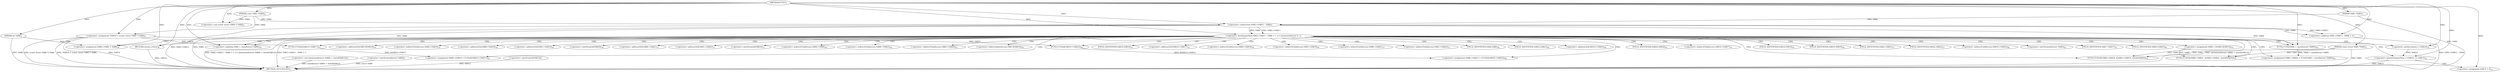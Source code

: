 digraph "FUN1" {  
"8" [label = <(METHOD,FUN1)<SUB>1</SUB>> ]
"108" [label = <(METHOD_RETURN,ANY)<SUB>1</SUB>> ]
"9" [label = <(PARAM,VAR1 *VAR2)<SUB>1</SUB>> ]
"10" [label = <(PARAM,const VAR3 *VAR4)<SUB>2</SUB>> ]
"11" [label = <(PARAM,const struct VAR5 *VAR5)<SUB>2</SUB>> ]
"12" [label = <(PARAM,int VAR6)<SUB>2</SUB>> ]
"16" [label = <(&lt;operator&gt;.assignment,*VAR10 = (const struct VAR9 *) VAR4)<SUB>5</SUB>> ]
"39" [label = <(&lt;operator&gt;.assignment,VAR8 = &amp;VAR13[VAR14])<SUB>10</SUB>> ]
"54" [label = <(&lt;operator&gt;.assignment,VAR8-&gt;VAR16 = FUN2(&amp;VAR10-&gt;VAR17))<SUB>15</SUB>> ]
"63" [label = <(FUN3,FUN3(&amp;VAR8-&gt;VAR18, &amp;VAR5-&gt;VAR19, sizeof(VAR20)))<SUB>16</SUB>> ]
"74" [label = <(FUN3,FUN3(&amp;VAR8-&gt;VAR21, &amp;VAR5-&gt;VAR22, sizeof(VAR20)))<SUB>17</SUB>> ]
"85" [label = <(&lt;operator&gt;.assignment,VAR8-&gt;VAR6 = VAR6)<SUB>18</SUB>> ]
"90" [label = <(&lt;operator&gt;.assignment,VAR8-&gt;VAR23 = FUN2(&amp;VAR10-&gt;VAR23))<SUB>20</SUB>> ]
"99" [label = <(&lt;operator&gt;.assignment,VAR8-&gt;VAR24 = FUN2(VAR4 + sizeof(struct VAR9)))<SUB>23</SUB>> ]
"22" [label = <(&lt;operator&gt;.lessEqualsThan,VAR2-&gt;VAR11 - VAR4 + 1 &lt;= (int)(sizeof(struct V...)<SUB>7</SUB>> ]
"46" [label = <(&lt;operator&gt;.greaterEqualsThan,++VAR14 &gt;= VAR15)<SUB>12</SUB>> ]
"18" [label = <(&lt;operator&gt;.cast,(const struct VAR9 *) VAR4)<SUB>5</SUB>> ]
"38" [label = <(RETURN,return;,return;)<SUB>8</SUB>> ]
"51" [label = <(&lt;operator&gt;.assignment,VAR14 = 0)<SUB>13</SUB>> ]
"58" [label = <(FUN2,FUN2(&amp;VAR10-&gt;VAR17))<SUB>15</SUB>> ]
"94" [label = <(FUN2,FUN2(&amp;VAR10-&gt;VAR23))<SUB>20</SUB>> ]
"103" [label = <(FUN2,FUN2(VAR4 + sizeof(struct VAR9)))<SUB>23</SUB>> ]
"23" [label = <(&lt;operator&gt;.addition,VAR2-&gt;VAR11 - VAR4 + 1)<SUB>7</SUB>> ]
"30" [label = <(&lt;operator&gt;.cast,(int)(sizeof(struct VAR9) + sizeof(VAR12)))<SUB>7</SUB>> ]
"47" [label = <(&lt;operator&gt;.preIncrement,++VAR14)<SUB>12</SUB>> ]
"104" [label = <(&lt;operator&gt;.addition,VAR4 + sizeof(struct VAR9))<SUB>23</SUB>> ]
"24" [label = <(&lt;operator&gt;.subtraction,VAR2-&gt;VAR11 - VAR4)<SUB>7</SUB>> ]
"33" [label = <(&lt;operator&gt;.sizeOf,sizeof(struct VAR9))<SUB>7</SUB>> ]
"35" [label = <(&lt;operator&gt;.sizeOf,sizeof(VAR12))<SUB>7</SUB>> ]
"41" [label = <(&lt;operator&gt;.addressOf,&amp;VAR13[VAR14])<SUB>10</SUB>> ]
"55" [label = <(&lt;operator&gt;.indirectFieldAccess,VAR8-&gt;VAR16)<SUB>15</SUB>> ]
"64" [label = <(&lt;operator&gt;.addressOf,&amp;VAR8-&gt;VAR18)<SUB>16</SUB>> ]
"68" [label = <(&lt;operator&gt;.addressOf,&amp;VAR5-&gt;VAR19)<SUB>16</SUB>> ]
"72" [label = <(&lt;operator&gt;.sizeOf,sizeof(VAR20))<SUB>16</SUB>> ]
"75" [label = <(&lt;operator&gt;.addressOf,&amp;VAR8-&gt;VAR21)<SUB>17</SUB>> ]
"79" [label = <(&lt;operator&gt;.addressOf,&amp;VAR5-&gt;VAR22)<SUB>17</SUB>> ]
"83" [label = <(&lt;operator&gt;.sizeOf,sizeof(VAR20))<SUB>17</SUB>> ]
"86" [label = <(&lt;operator&gt;.indirectFieldAccess,VAR8-&gt;VAR6)<SUB>18</SUB>> ]
"91" [label = <(&lt;operator&gt;.indirectFieldAccess,VAR8-&gt;VAR23)<SUB>20</SUB>> ]
"100" [label = <(&lt;operator&gt;.indirectFieldAccess,VAR8-&gt;VAR24)<SUB>23</SUB>> ]
"42" [label = <(&lt;operator&gt;.indirectIndexAccess,VAR13[VAR14])<SUB>10</SUB>> ]
"57" [label = <(FIELD_IDENTIFIER,VAR16,VAR16)<SUB>15</SUB>> ]
"59" [label = <(&lt;operator&gt;.addressOf,&amp;VAR10-&gt;VAR17)<SUB>15</SUB>> ]
"65" [label = <(&lt;operator&gt;.indirectFieldAccess,VAR8-&gt;VAR18)<SUB>16</SUB>> ]
"69" [label = <(&lt;operator&gt;.indirectFieldAccess,VAR5-&gt;VAR19)<SUB>16</SUB>> ]
"76" [label = <(&lt;operator&gt;.indirectFieldAccess,VAR8-&gt;VAR21)<SUB>17</SUB>> ]
"80" [label = <(&lt;operator&gt;.indirectFieldAccess,VAR5-&gt;VAR22)<SUB>17</SUB>> ]
"88" [label = <(FIELD_IDENTIFIER,VAR6,VAR6)<SUB>18</SUB>> ]
"93" [label = <(FIELD_IDENTIFIER,VAR23,VAR23)<SUB>20</SUB>> ]
"95" [label = <(&lt;operator&gt;.addressOf,&amp;VAR10-&gt;VAR23)<SUB>20</SUB>> ]
"102" [label = <(FIELD_IDENTIFIER,VAR24,VAR24)<SUB>23</SUB>> ]
"60" [label = <(&lt;operator&gt;.indirectFieldAccess,VAR10-&gt;VAR17)<SUB>15</SUB>> ]
"67" [label = <(FIELD_IDENTIFIER,VAR18,VAR18)<SUB>16</SUB>> ]
"71" [label = <(FIELD_IDENTIFIER,VAR19,VAR19)<SUB>16</SUB>> ]
"78" [label = <(FIELD_IDENTIFIER,VAR21,VAR21)<SUB>17</SUB>> ]
"82" [label = <(FIELD_IDENTIFIER,VAR22,VAR22)<SUB>17</SUB>> ]
"96" [label = <(&lt;operator&gt;.indirectFieldAccess,VAR10-&gt;VAR23)<SUB>20</SUB>> ]
"106" [label = <(&lt;operator&gt;.sizeOf,sizeof(struct VAR9))<SUB>23</SUB>> ]
"62" [label = <(FIELD_IDENTIFIER,VAR17,VAR17)<SUB>15</SUB>> ]
"98" [label = <(FIELD_IDENTIFIER,VAR23,VAR23)<SUB>20</SUB>> ]
  "38" -> "108"  [ label = "DDG: &lt;RET&gt;"] 
  "9" -> "108"  [ label = "DDG: VAR2"] 
  "11" -> "108"  [ label = "DDG: VAR5"] 
  "12" -> "108"  [ label = "DDG: VAR6"] 
  "16" -> "108"  [ label = "DDG: VAR10"] 
  "16" -> "108"  [ label = "DDG: (const struct VAR9 *) VAR4"] 
  "16" -> "108"  [ label = "DDG: *VAR10 = (const struct VAR9 *) VAR4"] 
  "24" -> "108"  [ label = "DDG: VAR2-&gt;VAR11"] 
  "24" -> "108"  [ label = "DDG: VAR4"] 
  "23" -> "108"  [ label = "DDG: VAR2-&gt;VAR11 - VAR4"] 
  "22" -> "108"  [ label = "DDG: VAR2-&gt;VAR11 - VAR4 + 1"] 
  "33" -> "108"  [ label = "DDG: struct VAR9"] 
  "30" -> "108"  [ label = "DDG: sizeof(struct VAR9) + sizeof(VAR12)"] 
  "22" -> "108"  [ label = "DDG: (int)(sizeof(struct VAR9) + sizeof(VAR12))"] 
  "22" -> "108"  [ label = "DDG: VAR2-&gt;VAR11 - VAR4 + 1 &lt;= (int)(sizeof(struct VAR9) + sizeof(VAR12))"] 
  "46" -> "108"  [ label = "DDG: VAR15"] 
  "35" -> "108"  [ label = "DDG: VAR12"] 
  "8" -> "9"  [ label = "DDG: "] 
  "8" -> "10"  [ label = "DDG: "] 
  "8" -> "11"  [ label = "DDG: "] 
  "8" -> "12"  [ label = "DDG: "] 
  "10" -> "16"  [ label = "DDG: VAR4"] 
  "8" -> "16"  [ label = "DDG: "] 
  "58" -> "54"  [ label = "DDG: &amp;VAR10-&gt;VAR17"] 
  "12" -> "85"  [ label = "DDG: VAR6"] 
  "8" -> "85"  [ label = "DDG: "] 
  "94" -> "90"  [ label = "DDG: &amp;VAR10-&gt;VAR23"] 
  "103" -> "99"  [ label = "DDG: VAR4 + sizeof(struct VAR9)"] 
  "39" -> "63"  [ label = "DDG: VAR8"] 
  "11" -> "63"  [ label = "DDG: VAR5"] 
  "39" -> "74"  [ label = "DDG: VAR8"] 
  "11" -> "74"  [ label = "DDG: VAR5"] 
  "10" -> "18"  [ label = "DDG: VAR4"] 
  "8" -> "18"  [ label = "DDG: "] 
  "24" -> "22"  [ label = "DDG: VAR2-&gt;VAR11"] 
  "24" -> "22"  [ label = "DDG: VAR4"] 
  "8" -> "22"  [ label = "DDG: "] 
  "8" -> "38"  [ label = "DDG: "] 
  "47" -> "46"  [ label = "DDG: VAR14"] 
  "8" -> "46"  [ label = "DDG: "] 
  "8" -> "51"  [ label = "DDG: "] 
  "16" -> "58"  [ label = "DDG: VAR10"] 
  "16" -> "94"  [ label = "DDG: VAR10"] 
  "24" -> "103"  [ label = "DDG: VAR4"] 
  "8" -> "103"  [ label = "DDG: "] 
  "24" -> "23"  [ label = "DDG: VAR2-&gt;VAR11"] 
  "24" -> "23"  [ label = "DDG: VAR4"] 
  "8" -> "23"  [ label = "DDG: "] 
  "8" -> "47"  [ label = "DDG: "] 
  "24" -> "104"  [ label = "DDG: VAR4"] 
  "8" -> "104"  [ label = "DDG: "] 
  "9" -> "24"  [ label = "DDG: VAR2"] 
  "8" -> "24"  [ label = "DDG: "] 
  "10" -> "24"  [ label = "DDG: VAR4"] 
  "22" -> "47"  [ label = "CDG: "] 
  "22" -> "94"  [ label = "CDG: "] 
  "22" -> "68"  [ label = "CDG: "] 
  "22" -> "60"  [ label = "CDG: "] 
  "22" -> "96"  [ label = "CDG: "] 
  "22" -> "64"  [ label = "CDG: "] 
  "22" -> "42"  [ label = "CDG: "] 
  "22" -> "57"  [ label = "CDG: "] 
  "22" -> "98"  [ label = "CDG: "] 
  "22" -> "75"  [ label = "CDG: "] 
  "22" -> "99"  [ label = "CDG: "] 
  "22" -> "46"  [ label = "CDG: "] 
  "22" -> "102"  [ label = "CDG: "] 
  "22" -> "85"  [ label = "CDG: "] 
  "22" -> "38"  [ label = "CDG: "] 
  "22" -> "72"  [ label = "CDG: "] 
  "22" -> "103"  [ label = "CDG: "] 
  "22" -> "69"  [ label = "CDG: "] 
  "22" -> "67"  [ label = "CDG: "] 
  "22" -> "104"  [ label = "CDG: "] 
  "22" -> "74"  [ label = "CDG: "] 
  "22" -> "95"  [ label = "CDG: "] 
  "22" -> "106"  [ label = "CDG: "] 
  "22" -> "76"  [ label = "CDG: "] 
  "22" -> "65"  [ label = "CDG: "] 
  "22" -> "59"  [ label = "CDG: "] 
  "22" -> "91"  [ label = "CDG: "] 
  "22" -> "82"  [ label = "CDG: "] 
  "22" -> "93"  [ label = "CDG: "] 
  "22" -> "90"  [ label = "CDG: "] 
  "22" -> "54"  [ label = "CDG: "] 
  "22" -> "79"  [ label = "CDG: "] 
  "22" -> "80"  [ label = "CDG: "] 
  "22" -> "58"  [ label = "CDG: "] 
  "22" -> "83"  [ label = "CDG: "] 
  "22" -> "71"  [ label = "CDG: "] 
  "22" -> "100"  [ label = "CDG: "] 
  "22" -> "88"  [ label = "CDG: "] 
  "22" -> "41"  [ label = "CDG: "] 
  "22" -> "63"  [ label = "CDG: "] 
  "22" -> "55"  [ label = "CDG: "] 
  "22" -> "78"  [ label = "CDG: "] 
  "22" -> "62"  [ label = "CDG: "] 
  "22" -> "39"  [ label = "CDG: "] 
  "22" -> "86"  [ label = "CDG: "] 
  "46" -> "51"  [ label = "CDG: "] 
}
